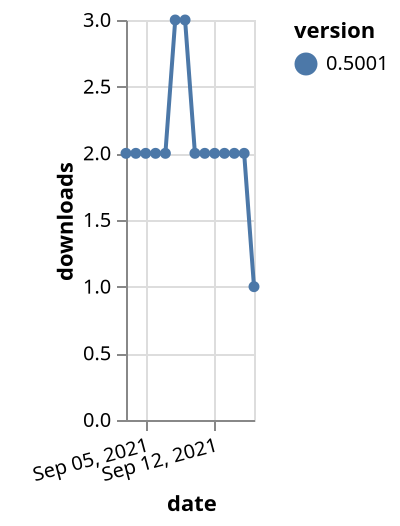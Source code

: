 {"$schema": "https://vega.github.io/schema/vega-lite/v5.json", "description": "A simple bar chart with embedded data.", "data": {"values": [{"date": "2021-09-03", "total": 1850, "delta": 2, "version": "0.5001"}, {"date": "2021-09-04", "total": 1852, "delta": 2, "version": "0.5001"}, {"date": "2021-09-05", "total": 1854, "delta": 2, "version": "0.5001"}, {"date": "2021-09-06", "total": 1856, "delta": 2, "version": "0.5001"}, {"date": "2021-09-07", "total": 1858, "delta": 2, "version": "0.5001"}, {"date": "2021-09-08", "total": 1861, "delta": 3, "version": "0.5001"}, {"date": "2021-09-09", "total": 1864, "delta": 3, "version": "0.5001"}, {"date": "2021-09-10", "total": 1866, "delta": 2, "version": "0.5001"}, {"date": "2021-09-11", "total": 1868, "delta": 2, "version": "0.5001"}, {"date": "2021-09-12", "total": 1870, "delta": 2, "version": "0.5001"}, {"date": "2021-09-13", "total": 1872, "delta": 2, "version": "0.5001"}, {"date": "2021-09-14", "total": 1874, "delta": 2, "version": "0.5001"}, {"date": "2021-09-15", "total": 1876, "delta": 2, "version": "0.5001"}, {"date": "2021-09-16", "total": 1877, "delta": 1, "version": "0.5001"}]}, "width": "container", "mark": {"type": "line", "point": {"filled": true}}, "encoding": {"x": {"field": "date", "type": "temporal", "timeUnit": "yearmonthdate", "title": "date", "axis": {"labelAngle": -15}}, "y": {"field": "delta", "type": "quantitative", "title": "downloads"}, "color": {"field": "version", "type": "nominal"}, "tooltip": {"field": "delta"}}}